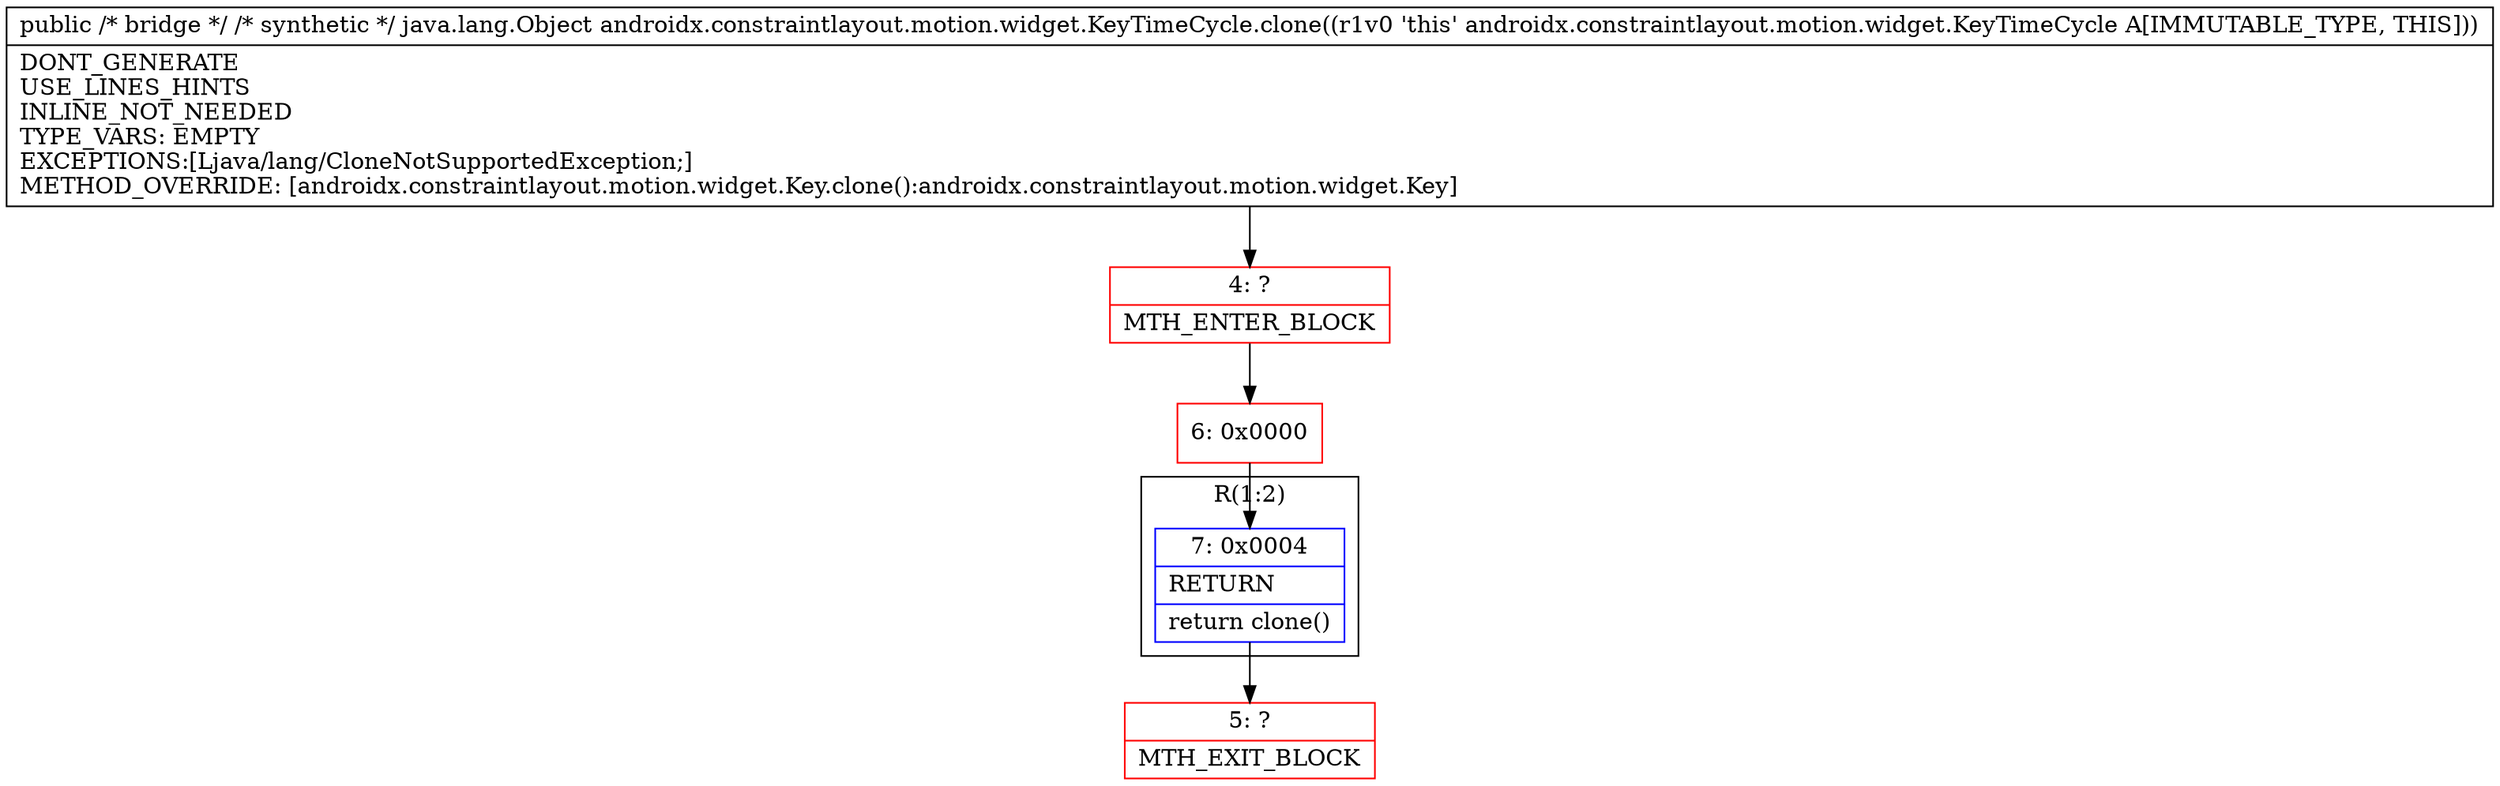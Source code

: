 digraph "CFG forandroidx.constraintlayout.motion.widget.KeyTimeCycle.clone()Ljava\/lang\/Object;" {
subgraph cluster_Region_799228243 {
label = "R(1:2)";
node [shape=record,color=blue];
Node_7 [shape=record,label="{7\:\ 0x0004|RETURN\l|return clone()\l}"];
}
Node_4 [shape=record,color=red,label="{4\:\ ?|MTH_ENTER_BLOCK\l}"];
Node_6 [shape=record,color=red,label="{6\:\ 0x0000}"];
Node_5 [shape=record,color=red,label="{5\:\ ?|MTH_EXIT_BLOCK\l}"];
MethodNode[shape=record,label="{public \/* bridge *\/ \/* synthetic *\/ java.lang.Object androidx.constraintlayout.motion.widget.KeyTimeCycle.clone((r1v0 'this' androidx.constraintlayout.motion.widget.KeyTimeCycle A[IMMUTABLE_TYPE, THIS]))  | DONT_GENERATE\lUSE_LINES_HINTS\lINLINE_NOT_NEEDED\lTYPE_VARS: EMPTY\lEXCEPTIONS:[Ljava\/lang\/CloneNotSupportedException;]\lMETHOD_OVERRIDE: [androidx.constraintlayout.motion.widget.Key.clone():androidx.constraintlayout.motion.widget.Key]\l}"];
MethodNode -> Node_4;Node_7 -> Node_5;
Node_4 -> Node_6;
Node_6 -> Node_7;
}

